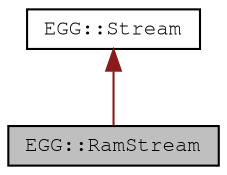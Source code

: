 digraph "EGG::RamStream"
{
 // LATEX_PDF_SIZE
  edge [fontname="FreeMono",fontsize="10",labelfontname="FreeMono",labelfontsize="10"];
  node [fontname="FreeMono",fontsize="10",shape=record];
  Node1 [label="EGG::RamStream",height=0.2,width=0.4,color="black", fillcolor="grey75", style="filled", fontcolor="black",tooltip="The Stream class allows for reading binary / text streams from RAM."];
  Node2 -> Node1 [dir="back",color="firebrick4",fontsize="10",style="solid",fontname="FreeMono"];
  Node2 [label="EGG::Stream",height=0.2,width=0.4,color="black", fillcolor="white", style="filled",URL="$struct_e_g_g_1_1_stream.html",tooltip=" "];
}

